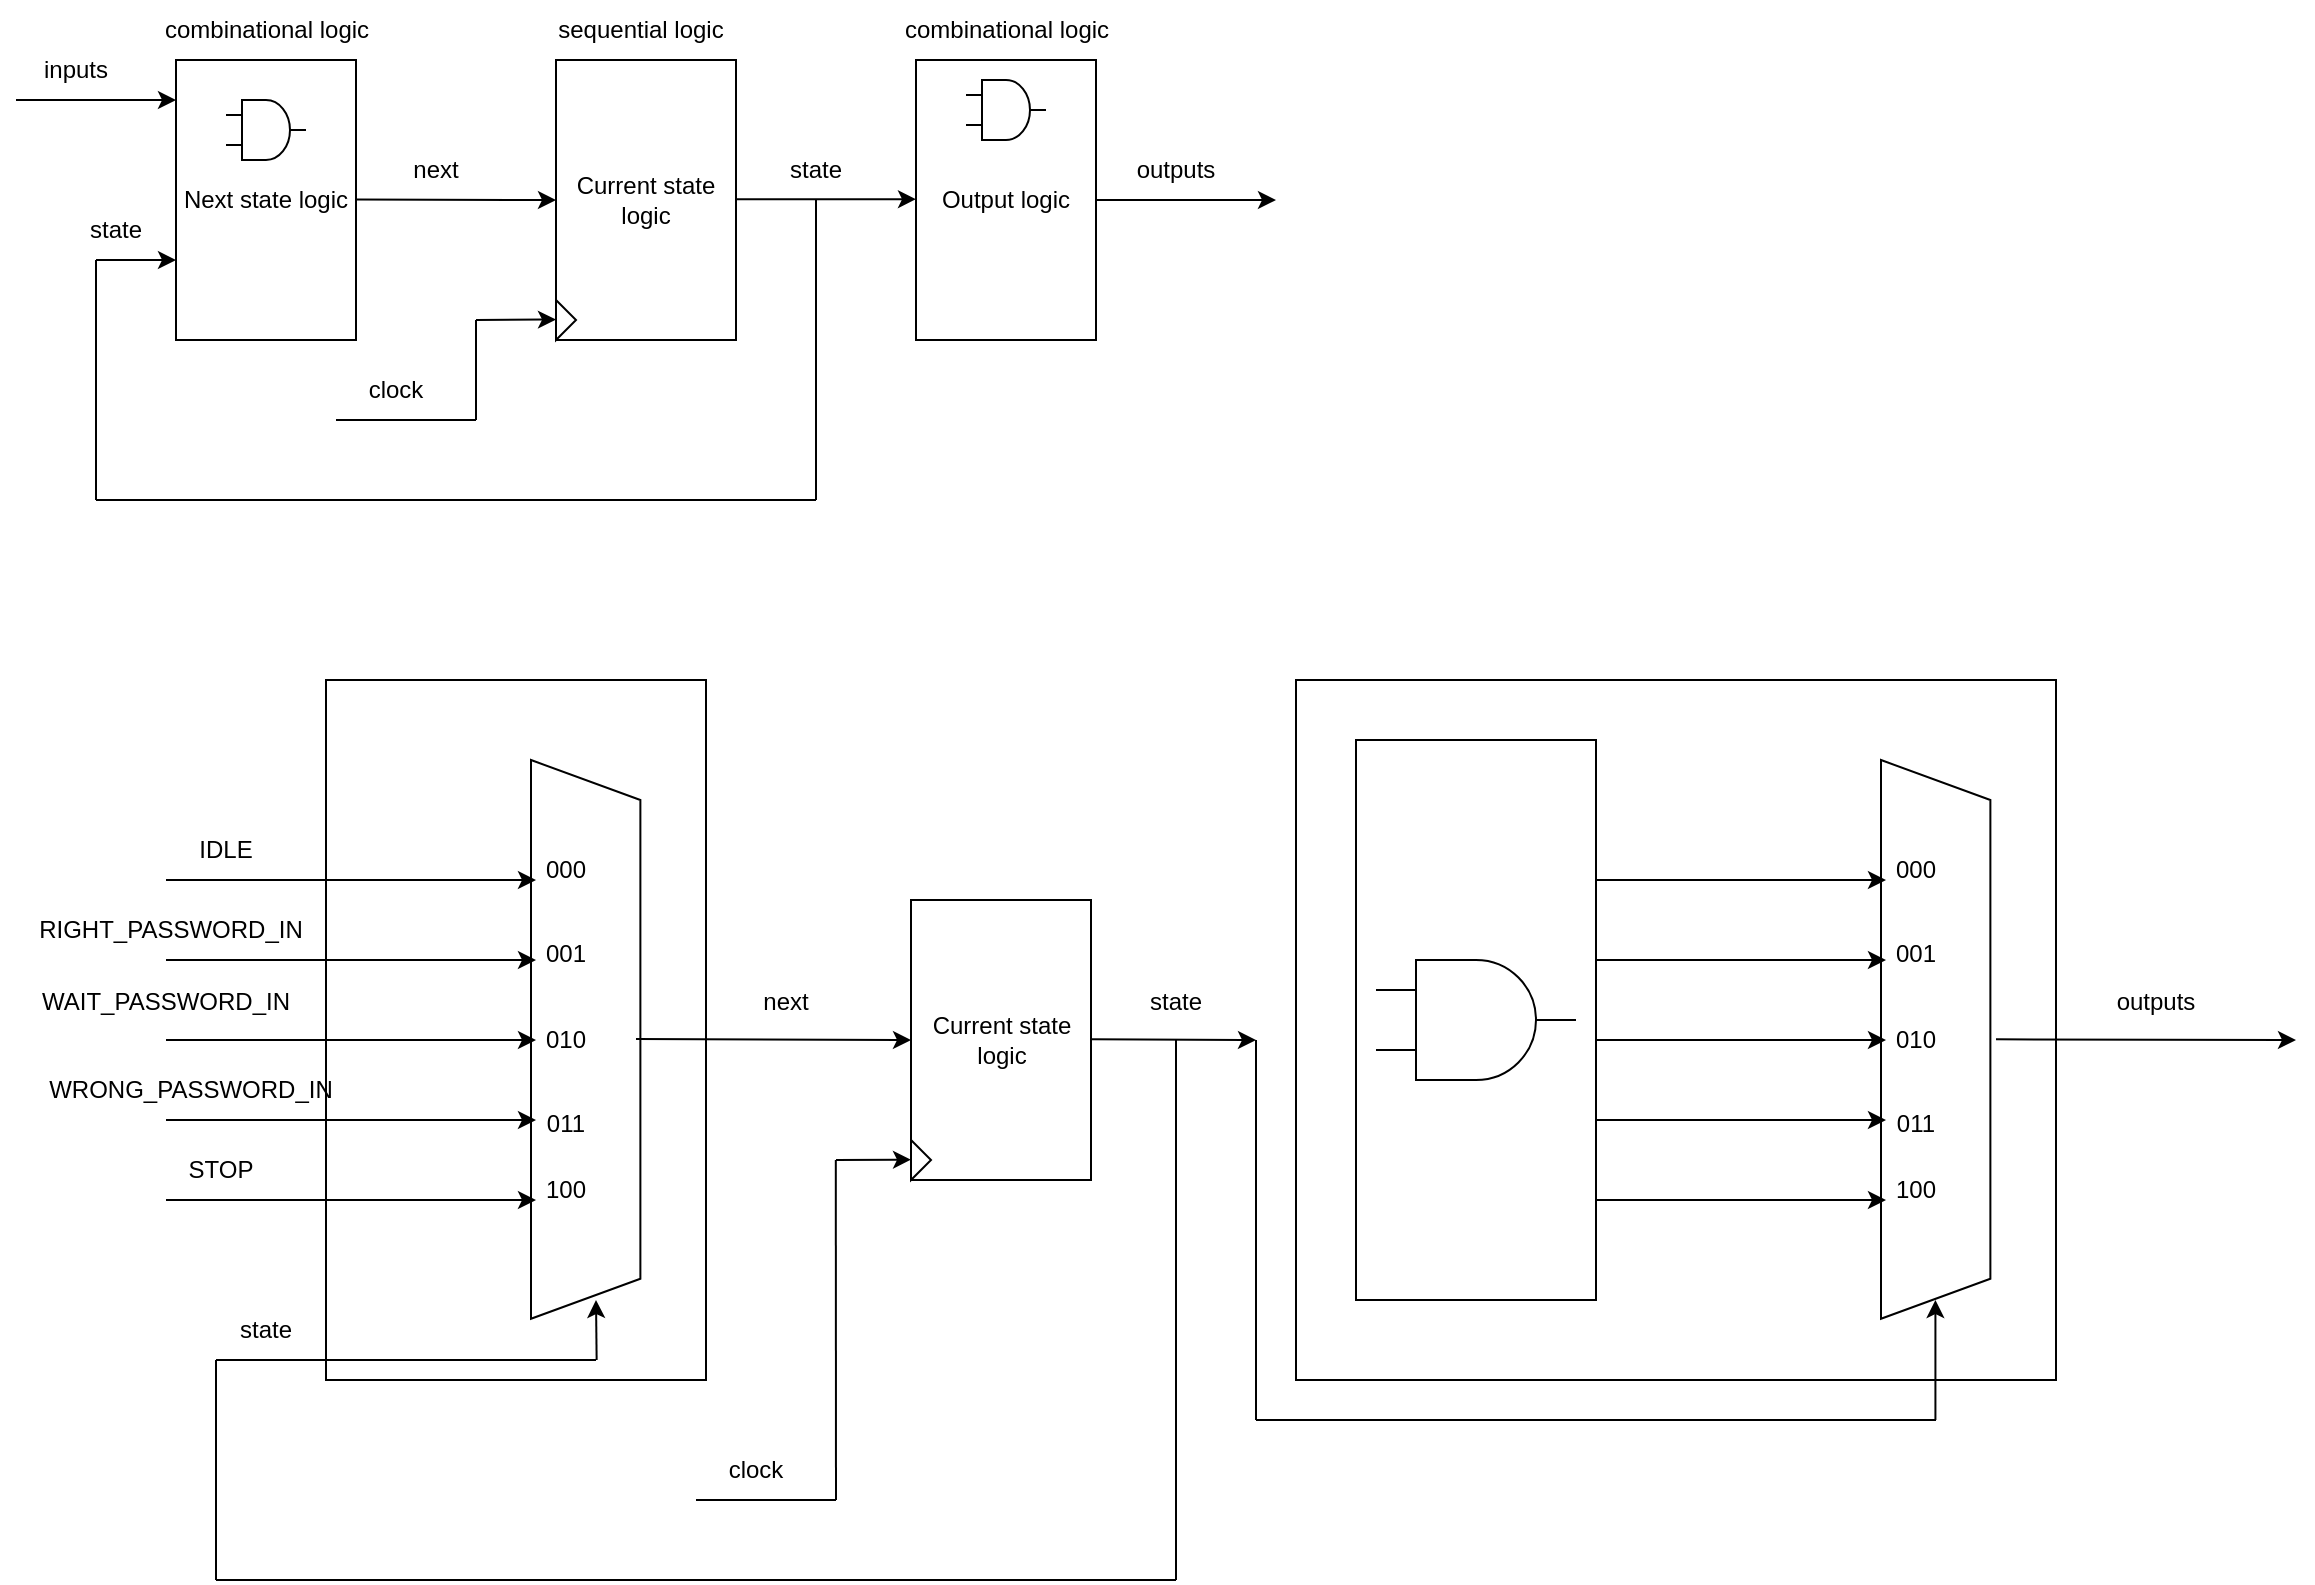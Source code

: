 <mxfile version="24.6.4" type="github">
  <diagram name="Page-1" id="HP4vaNlS5BNIqNdgq6U_">
    <mxGraphModel dx="2391" dy="1103" grid="1" gridSize="10" guides="1" tooltips="1" connect="1" arrows="1" fold="1" page="1" pageScale="1" pageWidth="850" pageHeight="1100" math="0" shadow="0">
      <root>
        <mxCell id="0" />
        <mxCell id="1" parent="0" />
        <mxCell id="3VdE_Cds8ZQd7bfjSIlU-44" value="" style="rounded=0;whiteSpace=wrap;html=1;" vertex="1" parent="1">
          <mxGeometry x="185" y="360" width="190" height="350" as="geometry" />
        </mxCell>
        <mxCell id="2ca8768sGWNtgbp86XUo-1" value="Next state logic" style="rounded=0;whiteSpace=wrap;html=1;" parent="1" vertex="1">
          <mxGeometry x="110" y="50" width="90" height="140" as="geometry" />
        </mxCell>
        <mxCell id="2ca8768sGWNtgbp86XUo-2" value="Current state logic" style="rounded=0;whiteSpace=wrap;html=1;" parent="1" vertex="1">
          <mxGeometry x="300" y="50" width="90" height="140" as="geometry" />
        </mxCell>
        <mxCell id="2ca8768sGWNtgbp86XUo-3" value="" style="triangle;whiteSpace=wrap;html=1;" parent="1" vertex="1">
          <mxGeometry x="300" y="170" width="10" height="20" as="geometry" />
        </mxCell>
        <mxCell id="2ca8768sGWNtgbp86XUo-4" value="" style="endArrow=classic;html=1;rounded=0;" parent="1" edge="1">
          <mxGeometry width="50" height="50" relative="1" as="geometry">
            <mxPoint x="260" y="180" as="sourcePoint" />
            <mxPoint x="300" y="179.76" as="targetPoint" />
          </mxGeometry>
        </mxCell>
        <mxCell id="2ca8768sGWNtgbp86XUo-5" value="" style="endArrow=none;html=1;rounded=0;" parent="1" edge="1">
          <mxGeometry width="50" height="50" relative="1" as="geometry">
            <mxPoint x="260" y="230" as="sourcePoint" />
            <mxPoint x="260" y="180" as="targetPoint" />
          </mxGeometry>
        </mxCell>
        <mxCell id="3VdE_Cds8ZQd7bfjSIlU-1" value="" style="endArrow=none;html=1;rounded=0;" edge="1" parent="1">
          <mxGeometry width="50" height="50" relative="1" as="geometry">
            <mxPoint x="190" y="230" as="sourcePoint" />
            <mxPoint x="260" y="230" as="targetPoint" />
          </mxGeometry>
        </mxCell>
        <mxCell id="3VdE_Cds8ZQd7bfjSIlU-2" value="clock" style="text;strokeColor=none;align=center;fillColor=none;html=1;verticalAlign=middle;whiteSpace=wrap;rounded=0;" vertex="1" parent="1">
          <mxGeometry x="190" y="200" width="60" height="30" as="geometry" />
        </mxCell>
        <mxCell id="3VdE_Cds8ZQd7bfjSIlU-3" value="" style="endArrow=classic;html=1;rounded=0;entryX=0;entryY=0.5;entryDx=0;entryDy=0;" edge="1" parent="1" target="2ca8768sGWNtgbp86XUo-2">
          <mxGeometry width="50" height="50" relative="1" as="geometry">
            <mxPoint x="200" y="119.8" as="sourcePoint" />
            <mxPoint x="270" y="119.8" as="targetPoint" />
          </mxGeometry>
        </mxCell>
        <mxCell id="3VdE_Cds8ZQd7bfjSIlU-4" value="next" style="text;strokeColor=none;align=center;fillColor=none;html=1;verticalAlign=middle;whiteSpace=wrap;rounded=0;" vertex="1" parent="1">
          <mxGeometry x="210" y="90" width="60" height="30" as="geometry" />
        </mxCell>
        <mxCell id="3VdE_Cds8ZQd7bfjSIlU-5" value="" style="endArrow=classic;html=1;rounded=0;" edge="1" parent="1">
          <mxGeometry width="50" height="50" relative="1" as="geometry">
            <mxPoint x="390" y="119.6" as="sourcePoint" />
            <mxPoint x="480" y="119.6" as="targetPoint" />
          </mxGeometry>
        </mxCell>
        <mxCell id="3VdE_Cds8ZQd7bfjSIlU-6" value="Output logic" style="rounded=0;whiteSpace=wrap;html=1;" vertex="1" parent="1">
          <mxGeometry x="480" y="50" width="90" height="140" as="geometry" />
        </mxCell>
        <mxCell id="3VdE_Cds8ZQd7bfjSIlU-7" value="" style="endArrow=none;html=1;rounded=0;" edge="1" parent="1">
          <mxGeometry width="50" height="50" relative="1" as="geometry">
            <mxPoint x="430" y="270" as="sourcePoint" />
            <mxPoint x="430" y="120" as="targetPoint" />
          </mxGeometry>
        </mxCell>
        <mxCell id="3VdE_Cds8ZQd7bfjSIlU-8" value="" style="endArrow=none;html=1;rounded=0;" edge="1" parent="1">
          <mxGeometry width="50" height="50" relative="1" as="geometry">
            <mxPoint x="70" y="270" as="sourcePoint" />
            <mxPoint x="430" y="270" as="targetPoint" />
          </mxGeometry>
        </mxCell>
        <mxCell id="3VdE_Cds8ZQd7bfjSIlU-9" value="" style="endArrow=none;html=1;rounded=0;" edge="1" parent="1">
          <mxGeometry width="50" height="50" relative="1" as="geometry">
            <mxPoint x="70" y="270" as="sourcePoint" />
            <mxPoint x="70" y="150" as="targetPoint" />
          </mxGeometry>
        </mxCell>
        <mxCell id="3VdE_Cds8ZQd7bfjSIlU-10" value="" style="endArrow=classic;html=1;rounded=0;" edge="1" parent="1">
          <mxGeometry width="50" height="50" relative="1" as="geometry">
            <mxPoint x="70" y="150" as="sourcePoint" />
            <mxPoint x="110" y="150" as="targetPoint" />
          </mxGeometry>
        </mxCell>
        <mxCell id="3VdE_Cds8ZQd7bfjSIlU-11" value="state" style="text;strokeColor=none;align=center;fillColor=none;html=1;verticalAlign=middle;whiteSpace=wrap;rounded=0;" vertex="1" parent="1">
          <mxGeometry x="400" y="90" width="60" height="30" as="geometry" />
        </mxCell>
        <mxCell id="3VdE_Cds8ZQd7bfjSIlU-12" value="state" style="text;strokeColor=none;align=center;fillColor=none;html=1;verticalAlign=middle;whiteSpace=wrap;rounded=0;" vertex="1" parent="1">
          <mxGeometry x="50" y="120" width="60" height="30" as="geometry" />
        </mxCell>
        <mxCell id="3VdE_Cds8ZQd7bfjSIlU-13" value="" style="verticalLabelPosition=bottom;shadow=0;dashed=0;align=center;html=1;verticalAlign=top;shape=mxgraph.electrical.logic_gates.logic_gate;operation=and;" vertex="1" parent="1">
          <mxGeometry x="135" y="70" width="40" height="30" as="geometry" />
        </mxCell>
        <mxCell id="3VdE_Cds8ZQd7bfjSIlU-14" value="" style="verticalLabelPosition=bottom;shadow=0;dashed=0;align=center;html=1;verticalAlign=top;shape=mxgraph.electrical.logic_gates.logic_gate;operation=and;" vertex="1" parent="1">
          <mxGeometry x="505" y="60" width="40" height="30" as="geometry" />
        </mxCell>
        <mxCell id="3VdE_Cds8ZQd7bfjSIlU-15" value="" style="endArrow=classic;html=1;rounded=0;" edge="1" parent="1">
          <mxGeometry width="50" height="50" relative="1" as="geometry">
            <mxPoint x="570" y="120" as="sourcePoint" />
            <mxPoint x="660" y="120" as="targetPoint" />
          </mxGeometry>
        </mxCell>
        <mxCell id="3VdE_Cds8ZQd7bfjSIlU-16" value="outputs" style="text;strokeColor=none;align=center;fillColor=none;html=1;verticalAlign=middle;whiteSpace=wrap;rounded=0;" vertex="1" parent="1">
          <mxGeometry x="580" y="90" width="60" height="30" as="geometry" />
        </mxCell>
        <mxCell id="3VdE_Cds8ZQd7bfjSIlU-17" value="" style="endArrow=classic;html=1;rounded=0;" edge="1" parent="1">
          <mxGeometry width="50" height="50" relative="1" as="geometry">
            <mxPoint x="30" y="70" as="sourcePoint" />
            <mxPoint x="110" y="70" as="targetPoint" />
          </mxGeometry>
        </mxCell>
        <mxCell id="3VdE_Cds8ZQd7bfjSIlU-18" value="inputs" style="text;strokeColor=none;align=center;fillColor=none;html=1;verticalAlign=middle;whiteSpace=wrap;rounded=0;" vertex="1" parent="1">
          <mxGeometry x="30" y="40" width="60" height="30" as="geometry" />
        </mxCell>
        <mxCell id="3VdE_Cds8ZQd7bfjSIlU-19" value="combinational logic" style="text;strokeColor=none;align=center;fillColor=none;html=1;verticalAlign=middle;whiteSpace=wrap;rounded=0;" vertex="1" parent="1">
          <mxGeometry x="97.5" y="20" width="115" height="30" as="geometry" />
        </mxCell>
        <mxCell id="3VdE_Cds8ZQd7bfjSIlU-20" value="sequential logic" style="text;strokeColor=none;align=center;fillColor=none;html=1;verticalAlign=middle;whiteSpace=wrap;rounded=0;" vertex="1" parent="1">
          <mxGeometry x="285" y="20" width="115" height="30" as="geometry" />
        </mxCell>
        <mxCell id="3VdE_Cds8ZQd7bfjSIlU-21" value="combinational logic" style="text;strokeColor=none;align=center;fillColor=none;html=1;verticalAlign=middle;whiteSpace=wrap;rounded=0;" vertex="1" parent="1">
          <mxGeometry x="467.5" y="20" width="115" height="30" as="geometry" />
        </mxCell>
        <mxCell id="3VdE_Cds8ZQd7bfjSIlU-22" value="" style="shape=trapezoid;perimeter=trapezoidPerimeter;whiteSpace=wrap;html=1;fixedSize=1;rotation=90;" vertex="1" parent="1">
          <mxGeometry x="175.16" y="512.35" width="279.37" height="54.69" as="geometry" />
        </mxCell>
        <mxCell id="3VdE_Cds8ZQd7bfjSIlU-23" value="" style="endArrow=classic;html=1;rounded=0;" edge="1" parent="1">
          <mxGeometry width="50" height="50" relative="1" as="geometry">
            <mxPoint x="105" y="460" as="sourcePoint" />
            <mxPoint x="290" y="460" as="targetPoint" />
          </mxGeometry>
        </mxCell>
        <mxCell id="3VdE_Cds8ZQd7bfjSIlU-24" value="" style="endArrow=classic;html=1;rounded=0;" edge="1" parent="1">
          <mxGeometry width="50" height="50" relative="1" as="geometry">
            <mxPoint x="105" y="500" as="sourcePoint" />
            <mxPoint x="290" y="500" as="targetPoint" />
          </mxGeometry>
        </mxCell>
        <mxCell id="3VdE_Cds8ZQd7bfjSIlU-25" value="" style="endArrow=classic;html=1;rounded=0;" edge="1" parent="1">
          <mxGeometry width="50" height="50" relative="1" as="geometry">
            <mxPoint x="105" y="540" as="sourcePoint" />
            <mxPoint x="290" y="540" as="targetPoint" />
          </mxGeometry>
        </mxCell>
        <mxCell id="3VdE_Cds8ZQd7bfjSIlU-26" value="IDLE" style="text;strokeColor=none;align=center;fillColor=none;html=1;verticalAlign=middle;whiteSpace=wrap;rounded=0;" vertex="1" parent="1">
          <mxGeometry x="105" y="430" width="60" height="30" as="geometry" />
        </mxCell>
        <mxCell id="3VdE_Cds8ZQd7bfjSIlU-27" value="WAIT_PASSWORD_IN" style="text;strokeColor=none;align=center;fillColor=none;html=1;verticalAlign=middle;whiteSpace=wrap;rounded=0;" vertex="1" parent="1">
          <mxGeometry x="30" y="506.25" width="150" height="30" as="geometry" />
        </mxCell>
        <mxCell id="3VdE_Cds8ZQd7bfjSIlU-28" value="RIGHT_PASSWORD_IN" style="text;strokeColor=none;align=center;fillColor=none;html=1;verticalAlign=middle;whiteSpace=wrap;rounded=0;" vertex="1" parent="1">
          <mxGeometry x="40.16" y="470" width="135" height="30" as="geometry" />
        </mxCell>
        <mxCell id="3VdE_Cds8ZQd7bfjSIlU-29" value="" style="endArrow=classic;html=1;rounded=0;" edge="1" parent="1">
          <mxGeometry width="50" height="50" relative="1" as="geometry">
            <mxPoint x="105" y="580" as="sourcePoint" />
            <mxPoint x="290" y="580" as="targetPoint" />
          </mxGeometry>
        </mxCell>
        <mxCell id="3VdE_Cds8ZQd7bfjSIlU-30" value="" style="endArrow=classic;html=1;rounded=0;" edge="1" parent="1">
          <mxGeometry width="50" height="50" relative="1" as="geometry">
            <mxPoint x="105" y="620" as="sourcePoint" />
            <mxPoint x="290" y="620" as="targetPoint" />
          </mxGeometry>
        </mxCell>
        <mxCell id="3VdE_Cds8ZQd7bfjSIlU-32" value="" style="endArrow=classic;html=1;rounded=0;entryX=0;entryY=0.5;entryDx=0;entryDy=0;" edge="1" parent="1" target="3VdE_Cds8ZQd7bfjSIlU-47">
          <mxGeometry width="50" height="50" relative="1" as="geometry">
            <mxPoint x="340" y="539.49" as="sourcePoint" />
            <mxPoint x="455" y="540" as="targetPoint" />
          </mxGeometry>
        </mxCell>
        <mxCell id="3VdE_Cds8ZQd7bfjSIlU-33" value="WRONG_PASSWORD_IN" style="text;strokeColor=none;align=center;fillColor=none;html=1;verticalAlign=middle;whiteSpace=wrap;rounded=0;" vertex="1" parent="1">
          <mxGeometry x="50" y="550" width="135" height="30" as="geometry" />
        </mxCell>
        <mxCell id="3VdE_Cds8ZQd7bfjSIlU-34" value="STOP" style="text;strokeColor=none;align=center;fillColor=none;html=1;verticalAlign=middle;whiteSpace=wrap;rounded=0;" vertex="1" parent="1">
          <mxGeometry x="65" y="590" width="135" height="30" as="geometry" />
        </mxCell>
        <mxCell id="3VdE_Cds8ZQd7bfjSIlU-36" value="000" style="text;strokeColor=none;align=center;fillColor=none;html=1;verticalAlign=middle;whiteSpace=wrap;rounded=0;" vertex="1" parent="1">
          <mxGeometry x="275" y="440" width="60" height="30" as="geometry" />
        </mxCell>
        <mxCell id="3VdE_Cds8ZQd7bfjSIlU-38" value="001" style="text;strokeColor=none;align=center;fillColor=none;html=1;verticalAlign=middle;whiteSpace=wrap;rounded=0;" vertex="1" parent="1">
          <mxGeometry x="275" y="482.35" width="60" height="30" as="geometry" />
        </mxCell>
        <mxCell id="3VdE_Cds8ZQd7bfjSIlU-39" value="010" style="text;strokeColor=none;align=center;fillColor=none;html=1;verticalAlign=middle;whiteSpace=wrap;rounded=0;" vertex="1" parent="1">
          <mxGeometry x="275" y="524.69" width="60" height="30" as="geometry" />
        </mxCell>
        <mxCell id="3VdE_Cds8ZQd7bfjSIlU-40" value="011" style="text;strokeColor=none;align=center;fillColor=none;html=1;verticalAlign=middle;whiteSpace=wrap;rounded=0;" vertex="1" parent="1">
          <mxGeometry x="275" y="567.04" width="60" height="30" as="geometry" />
        </mxCell>
        <mxCell id="3VdE_Cds8ZQd7bfjSIlU-41" value="100" style="text;strokeColor=none;align=center;fillColor=none;html=1;verticalAlign=middle;whiteSpace=wrap;rounded=0;" vertex="1" parent="1">
          <mxGeometry x="275" y="600" width="60" height="30" as="geometry" />
        </mxCell>
        <mxCell id="3VdE_Cds8ZQd7bfjSIlU-42" value="state" style="text;strokeColor=none;align=center;fillColor=none;html=1;verticalAlign=middle;whiteSpace=wrap;rounded=0;" vertex="1" parent="1">
          <mxGeometry x="125" y="670" width="60" height="30" as="geometry" />
        </mxCell>
        <mxCell id="3VdE_Cds8ZQd7bfjSIlU-43" value="next" style="text;strokeColor=none;align=center;fillColor=none;html=1;verticalAlign=middle;whiteSpace=wrap;rounded=0;" vertex="1" parent="1">
          <mxGeometry x="385" y="506.25" width="60" height="30" as="geometry" />
        </mxCell>
        <mxCell id="3VdE_Cds8ZQd7bfjSIlU-47" value="Current state logic" style="rounded=0;whiteSpace=wrap;html=1;" vertex="1" parent="1">
          <mxGeometry x="477.5" y="470" width="90" height="140" as="geometry" />
        </mxCell>
        <mxCell id="3VdE_Cds8ZQd7bfjSIlU-48" value="" style="triangle;whiteSpace=wrap;html=1;" vertex="1" parent="1">
          <mxGeometry x="477.5" y="590" width="10" height="20" as="geometry" />
        </mxCell>
        <mxCell id="3VdE_Cds8ZQd7bfjSIlU-49" value="" style="endArrow=classic;html=1;rounded=0;" edge="1" parent="1">
          <mxGeometry width="50" height="50" relative="1" as="geometry">
            <mxPoint x="440" y="600" as="sourcePoint" />
            <mxPoint x="477.5" y="599.83" as="targetPoint" />
          </mxGeometry>
        </mxCell>
        <mxCell id="3VdE_Cds8ZQd7bfjSIlU-50" value="" style="endArrow=none;html=1;rounded=0;" edge="1" parent="1">
          <mxGeometry width="50" height="50" relative="1" as="geometry">
            <mxPoint x="440" y="770" as="sourcePoint" />
            <mxPoint x="439.9" y="600" as="targetPoint" />
          </mxGeometry>
        </mxCell>
        <mxCell id="3VdE_Cds8ZQd7bfjSIlU-51" value="" style="endArrow=none;html=1;rounded=0;" edge="1" parent="1">
          <mxGeometry width="50" height="50" relative="1" as="geometry">
            <mxPoint x="370" y="770" as="sourcePoint" />
            <mxPoint x="440" y="770" as="targetPoint" />
          </mxGeometry>
        </mxCell>
        <mxCell id="3VdE_Cds8ZQd7bfjSIlU-53" value="" style="endArrow=none;html=1;rounded=0;" edge="1" parent="1">
          <mxGeometry width="50" height="50" relative="1" as="geometry">
            <mxPoint x="130" y="700" as="sourcePoint" />
            <mxPoint x="320" y="700" as="targetPoint" />
          </mxGeometry>
        </mxCell>
        <mxCell id="3VdE_Cds8ZQd7bfjSIlU-54" value="" style="endArrow=classic;html=1;rounded=0;" edge="1" parent="1">
          <mxGeometry width="50" height="50" relative="1" as="geometry">
            <mxPoint x="320.32" y="700" as="sourcePoint" />
            <mxPoint x="320" y="670" as="targetPoint" />
          </mxGeometry>
        </mxCell>
        <mxCell id="3VdE_Cds8ZQd7bfjSIlU-55" value="" style="endArrow=none;html=1;rounded=0;" edge="1" parent="1">
          <mxGeometry width="50" height="50" relative="1" as="geometry">
            <mxPoint x="130" y="810" as="sourcePoint" />
            <mxPoint x="130" y="700" as="targetPoint" />
          </mxGeometry>
        </mxCell>
        <mxCell id="3VdE_Cds8ZQd7bfjSIlU-56" value="" style="endArrow=classic;html=1;rounded=0;" edge="1" parent="1">
          <mxGeometry width="50" height="50" relative="1" as="geometry">
            <mxPoint x="567.5" y="539.58" as="sourcePoint" />
            <mxPoint x="650" y="540" as="targetPoint" />
          </mxGeometry>
        </mxCell>
        <mxCell id="3VdE_Cds8ZQd7bfjSIlU-57" value="" style="rounded=0;whiteSpace=wrap;html=1;" vertex="1" parent="1">
          <mxGeometry x="670" y="360" width="380" height="350" as="geometry" />
        </mxCell>
        <mxCell id="3VdE_Cds8ZQd7bfjSIlU-58" value="" style="shape=trapezoid;perimeter=trapezoidPerimeter;whiteSpace=wrap;html=1;fixedSize=1;rotation=90;" vertex="1" parent="1">
          <mxGeometry x="850.16" y="512.35" width="279.37" height="54.69" as="geometry" />
        </mxCell>
        <mxCell id="3VdE_Cds8ZQd7bfjSIlU-59" value="" style="endArrow=classic;html=1;rounded=0;" edge="1" parent="1">
          <mxGeometry width="50" height="50" relative="1" as="geometry">
            <mxPoint x="820" y="460" as="sourcePoint" />
            <mxPoint x="965" y="460" as="targetPoint" />
          </mxGeometry>
        </mxCell>
        <mxCell id="3VdE_Cds8ZQd7bfjSIlU-60" value="" style="endArrow=classic;html=1;rounded=0;" edge="1" parent="1">
          <mxGeometry width="50" height="50" relative="1" as="geometry">
            <mxPoint x="820" y="500" as="sourcePoint" />
            <mxPoint x="965" y="500" as="targetPoint" />
          </mxGeometry>
        </mxCell>
        <mxCell id="3VdE_Cds8ZQd7bfjSIlU-61" value="" style="endArrow=classic;html=1;rounded=0;" edge="1" parent="1">
          <mxGeometry width="50" height="50" relative="1" as="geometry">
            <mxPoint x="820" y="540" as="sourcePoint" />
            <mxPoint x="965" y="540" as="targetPoint" />
          </mxGeometry>
        </mxCell>
        <mxCell id="3VdE_Cds8ZQd7bfjSIlU-62" value="" style="endArrow=classic;html=1;rounded=0;" edge="1" parent="1">
          <mxGeometry width="50" height="50" relative="1" as="geometry">
            <mxPoint x="820" y="580" as="sourcePoint" />
            <mxPoint x="965" y="580" as="targetPoint" />
          </mxGeometry>
        </mxCell>
        <mxCell id="3VdE_Cds8ZQd7bfjSIlU-63" value="" style="endArrow=classic;html=1;rounded=0;" edge="1" parent="1">
          <mxGeometry width="50" height="50" relative="1" as="geometry">
            <mxPoint x="820" y="620" as="sourcePoint" />
            <mxPoint x="965" y="620" as="targetPoint" />
          </mxGeometry>
        </mxCell>
        <mxCell id="3VdE_Cds8ZQd7bfjSIlU-64" value="000" style="text;strokeColor=none;align=center;fillColor=none;html=1;verticalAlign=middle;whiteSpace=wrap;rounded=0;" vertex="1" parent="1">
          <mxGeometry x="950" y="440" width="60" height="30" as="geometry" />
        </mxCell>
        <mxCell id="3VdE_Cds8ZQd7bfjSIlU-65" value="001" style="text;strokeColor=none;align=center;fillColor=none;html=1;verticalAlign=middle;whiteSpace=wrap;rounded=0;" vertex="1" parent="1">
          <mxGeometry x="950" y="482.35" width="60" height="30" as="geometry" />
        </mxCell>
        <mxCell id="3VdE_Cds8ZQd7bfjSIlU-66" value="010" style="text;strokeColor=none;align=center;fillColor=none;html=1;verticalAlign=middle;whiteSpace=wrap;rounded=0;" vertex="1" parent="1">
          <mxGeometry x="950" y="524.69" width="60" height="30" as="geometry" />
        </mxCell>
        <mxCell id="3VdE_Cds8ZQd7bfjSIlU-67" value="011" style="text;strokeColor=none;align=center;fillColor=none;html=1;verticalAlign=middle;whiteSpace=wrap;rounded=0;" vertex="1" parent="1">
          <mxGeometry x="950" y="567.04" width="60" height="30" as="geometry" />
        </mxCell>
        <mxCell id="3VdE_Cds8ZQd7bfjSIlU-68" value="100" style="text;strokeColor=none;align=center;fillColor=none;html=1;verticalAlign=middle;whiteSpace=wrap;rounded=0;" vertex="1" parent="1">
          <mxGeometry x="950" y="600" width="60" height="30" as="geometry" />
        </mxCell>
        <mxCell id="3VdE_Cds8ZQd7bfjSIlU-69" value="" style="endArrow=none;html=1;rounded=0;" edge="1" parent="1">
          <mxGeometry width="50" height="50" relative="1" as="geometry">
            <mxPoint x="610" y="810" as="sourcePoint" />
            <mxPoint x="610" y="540" as="targetPoint" />
          </mxGeometry>
        </mxCell>
        <mxCell id="3VdE_Cds8ZQd7bfjSIlU-70" value="" style="rounded=0;whiteSpace=wrap;html=1;" vertex="1" parent="1">
          <mxGeometry x="700" y="390" width="120" height="280" as="geometry" />
        </mxCell>
        <mxCell id="3VdE_Cds8ZQd7bfjSIlU-71" value="" style="verticalLabelPosition=bottom;shadow=0;dashed=0;align=center;html=1;verticalAlign=top;shape=mxgraph.electrical.logic_gates.logic_gate;operation=and;" vertex="1" parent="1">
          <mxGeometry x="710" y="500" width="100" height="60" as="geometry" />
        </mxCell>
        <mxCell id="3VdE_Cds8ZQd7bfjSIlU-72" value="" style="endArrow=none;html=1;rounded=0;" edge="1" parent="1">
          <mxGeometry width="50" height="50" relative="1" as="geometry">
            <mxPoint x="650" y="730" as="sourcePoint" />
            <mxPoint x="650" y="540" as="targetPoint" />
          </mxGeometry>
        </mxCell>
        <mxCell id="3VdE_Cds8ZQd7bfjSIlU-73" value="" style="endArrow=none;html=1;rounded=0;" edge="1" parent="1">
          <mxGeometry width="50" height="50" relative="1" as="geometry">
            <mxPoint x="650" y="730" as="sourcePoint" />
            <mxPoint x="990" y="730" as="targetPoint" />
          </mxGeometry>
        </mxCell>
        <mxCell id="3VdE_Cds8ZQd7bfjSIlU-74" value="" style="endArrow=classic;html=1;rounded=0;" edge="1" parent="1">
          <mxGeometry width="50" height="50" relative="1" as="geometry">
            <mxPoint x="989.71" y="730" as="sourcePoint" />
            <mxPoint x="989.71" y="670" as="targetPoint" />
          </mxGeometry>
        </mxCell>
        <mxCell id="3VdE_Cds8ZQd7bfjSIlU-75" value="" style="endArrow=classic;html=1;rounded=0;" edge="1" parent="1">
          <mxGeometry width="50" height="50" relative="1" as="geometry">
            <mxPoint x="1020" y="539.66" as="sourcePoint" />
            <mxPoint x="1170" y="540" as="targetPoint" />
          </mxGeometry>
        </mxCell>
        <mxCell id="3VdE_Cds8ZQd7bfjSIlU-76" value="" style="endArrow=none;html=1;rounded=0;" edge="1" parent="1">
          <mxGeometry width="50" height="50" relative="1" as="geometry">
            <mxPoint x="130" y="810" as="sourcePoint" />
            <mxPoint x="610" y="810" as="targetPoint" />
          </mxGeometry>
        </mxCell>
        <mxCell id="3VdE_Cds8ZQd7bfjSIlU-77" value="state" style="text;strokeColor=none;align=center;fillColor=none;html=1;verticalAlign=middle;whiteSpace=wrap;rounded=0;" vertex="1" parent="1">
          <mxGeometry x="580" y="506.25" width="60" height="30" as="geometry" />
        </mxCell>
        <mxCell id="3VdE_Cds8ZQd7bfjSIlU-78" value="clock" style="text;strokeColor=none;align=center;fillColor=none;html=1;verticalAlign=middle;whiteSpace=wrap;rounded=0;" vertex="1" parent="1">
          <mxGeometry x="370" y="740" width="60" height="30" as="geometry" />
        </mxCell>
        <mxCell id="3VdE_Cds8ZQd7bfjSIlU-79" value="outputs" style="text;strokeColor=none;align=center;fillColor=none;html=1;verticalAlign=middle;whiteSpace=wrap;rounded=0;" vertex="1" parent="1">
          <mxGeometry x="1069.53" y="506.25" width="60" height="30" as="geometry" />
        </mxCell>
      </root>
    </mxGraphModel>
  </diagram>
</mxfile>

